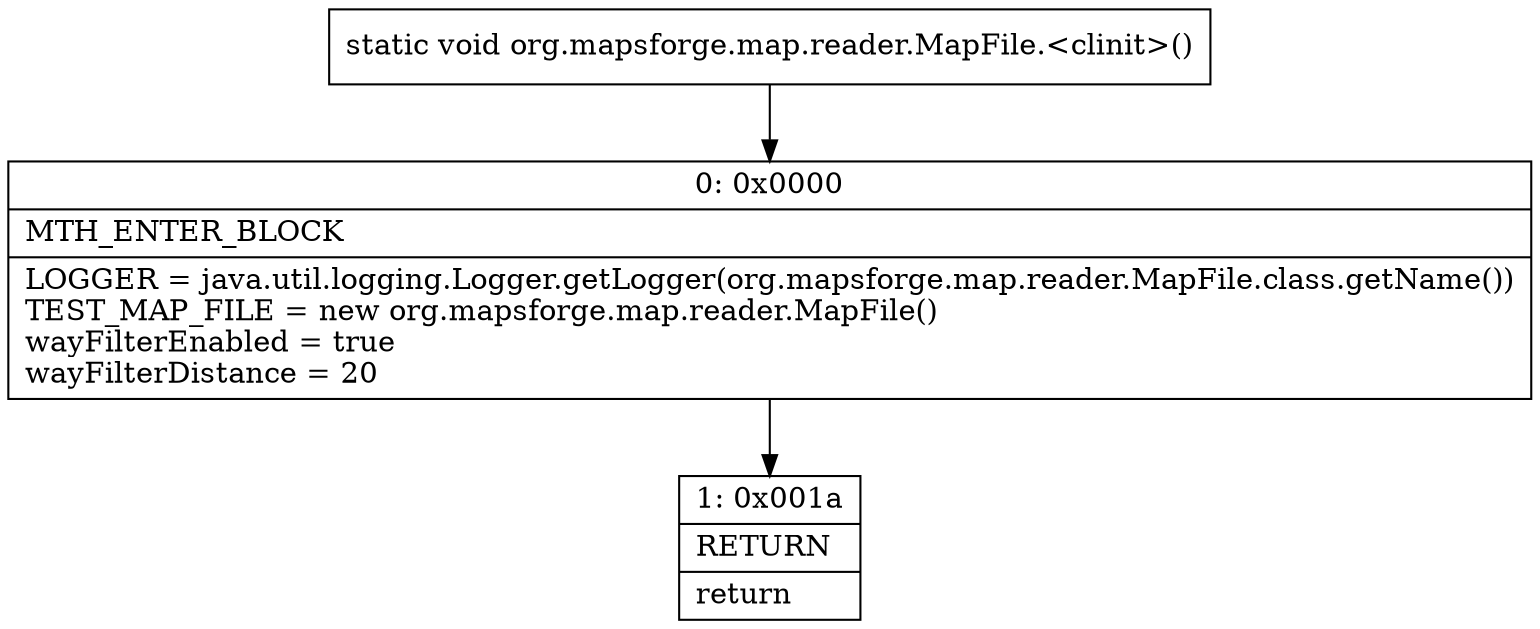 digraph "CFG fororg.mapsforge.map.reader.MapFile.\<clinit\>()V" {
Node_0 [shape=record,label="{0\:\ 0x0000|MTH_ENTER_BLOCK\l|LOGGER = java.util.logging.Logger.getLogger(org.mapsforge.map.reader.MapFile.class.getName())\lTEST_MAP_FILE = new org.mapsforge.map.reader.MapFile()\lwayFilterEnabled = true\lwayFilterDistance = 20\l}"];
Node_1 [shape=record,label="{1\:\ 0x001a|RETURN\l|return\l}"];
MethodNode[shape=record,label="{static void org.mapsforge.map.reader.MapFile.\<clinit\>() }"];
MethodNode -> Node_0;
Node_0 -> Node_1;
}

